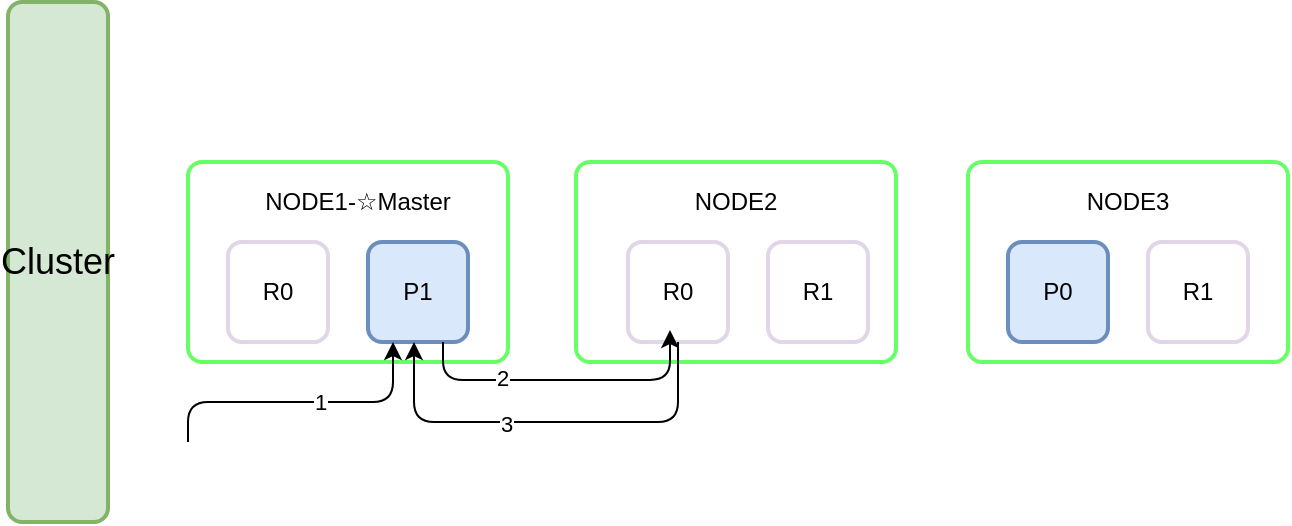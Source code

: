 <mxfile version="14.7.6" type="github">
  <diagram id="QjUY8rd6lTutOXnf1ftp" name="Page-1">
    <mxGraphModel dx="1038" dy="580" grid="0" gridSize="10" guides="1" tooltips="1" connect="1" arrows="1" fold="1" page="1" pageScale="1" pageWidth="827" pageHeight="1169" math="0" shadow="0">
      <root>
        <mxCell id="0" />
        <mxCell id="1" parent="0" />
        <mxCell id="_9kBscbex0TnuzICBj4Y-4" value="&lt;font style=&quot;font-size: 18px&quot;&gt;Cluster&lt;/font&gt;" style="rounded=1;whiteSpace=wrap;html=1;absoluteArcSize=1;arcSize=14;strokeWidth=2;fillColor=#d5e8d4;strokeColor=#82b366;" parent="1" vertex="1">
          <mxGeometry x="94" y="120" width="50" height="260" as="geometry" />
        </mxCell>
        <mxCell id="_9kBscbex0TnuzICBj4Y-5" value="" style="rounded=1;whiteSpace=wrap;html=1;absoluteArcSize=1;arcSize=14;strokeWidth=2;strokeColor=#66FF66;" parent="1" vertex="1">
          <mxGeometry x="184" y="200" width="160" height="100" as="geometry" />
        </mxCell>
        <mxCell id="_9kBscbex0TnuzICBj4Y-8" value="R0" style="rounded=1;whiteSpace=wrap;html=1;absoluteArcSize=1;arcSize=14;strokeWidth=2;strokeColor=#E1D5E7;" parent="1" vertex="1">
          <mxGeometry x="204" y="240" width="50" height="50" as="geometry" />
        </mxCell>
        <mxCell id="_9kBscbex0TnuzICBj4Y-9" value="" style="rounded=1;whiteSpace=wrap;html=1;absoluteArcSize=1;arcSize=14;strokeWidth=2;strokeColor=#66FF66;" parent="1" vertex="1">
          <mxGeometry x="378" y="200" width="160" height="100" as="geometry" />
        </mxCell>
        <mxCell id="_9kBscbex0TnuzICBj4Y-10" value="" style="rounded=1;whiteSpace=wrap;html=1;absoluteArcSize=1;arcSize=14;strokeWidth=2;strokeColor=#66FF66;" parent="1" vertex="1">
          <mxGeometry x="574" y="200" width="160" height="100" as="geometry" />
        </mxCell>
        <mxCell id="_9kBscbex0TnuzICBj4Y-12" value="P1" style="rounded=1;whiteSpace=wrap;html=1;absoluteArcSize=1;arcSize=14;strokeWidth=2;strokeColor=#6c8ebf;fillColor=#dae8fc;" parent="1" vertex="1">
          <mxGeometry x="274" y="240" width="50" height="50" as="geometry" />
        </mxCell>
        <mxCell id="_9kBscbex0TnuzICBj4Y-13" value="R0" style="rounded=1;whiteSpace=wrap;html=1;absoluteArcSize=1;arcSize=14;strokeWidth=2;strokeColor=#E1D5E7;" parent="1" vertex="1">
          <mxGeometry x="404" y="240" width="50" height="50" as="geometry" />
        </mxCell>
        <mxCell id="_9kBscbex0TnuzICBj4Y-14" value="R1" style="rounded=1;whiteSpace=wrap;html=1;absoluteArcSize=1;arcSize=14;strokeWidth=2;strokeColor=#E1D5E7;" parent="1" vertex="1">
          <mxGeometry x="474" y="240" width="50" height="50" as="geometry" />
        </mxCell>
        <mxCell id="_9kBscbex0TnuzICBj4Y-15" value="P0" style="rounded=1;whiteSpace=wrap;html=1;absoluteArcSize=1;arcSize=14;strokeWidth=2;strokeColor=#6c8ebf;fillColor=#dae8fc;" parent="1" vertex="1">
          <mxGeometry x="594" y="240" width="50" height="50" as="geometry" />
        </mxCell>
        <mxCell id="_9kBscbex0TnuzICBj4Y-16" value="R1" style="rounded=1;whiteSpace=wrap;html=1;absoluteArcSize=1;arcSize=14;strokeWidth=2;strokeColor=#E1D5E7;" parent="1" vertex="1">
          <mxGeometry x="664" y="240" width="50" height="50" as="geometry" />
        </mxCell>
        <mxCell id="_9kBscbex0TnuzICBj4Y-18" value="NODE1-☆Master" style="rounded=1;whiteSpace=wrap;html=1;absoluteArcSize=1;arcSize=14;strokeWidth=2;strokeColor=#FFFFFF;fillColor=none;" parent="1" vertex="1">
          <mxGeometry x="204" y="210" width="130" height="20" as="geometry" />
        </mxCell>
        <mxCell id="_9kBscbex0TnuzICBj4Y-20" value="NODE2" style="rounded=1;whiteSpace=wrap;html=1;absoluteArcSize=1;arcSize=14;strokeWidth=2;strokeColor=#FFFFFF;fillColor=none;" parent="1" vertex="1">
          <mxGeometry x="392.5" y="210" width="130" height="20" as="geometry" />
        </mxCell>
        <mxCell id="_9kBscbex0TnuzICBj4Y-21" value="NODE3" style="rounded=1;whiteSpace=wrap;html=1;absoluteArcSize=1;arcSize=14;strokeWidth=2;strokeColor=#FFFFFF;fillColor=none;" parent="1" vertex="1">
          <mxGeometry x="589" y="210" width="130" height="20" as="geometry" />
        </mxCell>
        <mxCell id="_9kBscbex0TnuzICBj4Y-26" value="1" style="edgeStyle=elbowEdgeStyle;elbow=vertical;endArrow=classic;html=1;entryX=0.25;entryY=1;entryDx=0;entryDy=0;strokeWidth=1;" parent="1" target="_9kBscbex0TnuzICBj4Y-12" edge="1">
          <mxGeometry x="0.128" width="50" height="50" relative="1" as="geometry">
            <mxPoint x="184" y="340" as="sourcePoint" />
            <mxPoint x="304" y="320" as="targetPoint" />
            <Array as="points">
              <mxPoint x="284" y="320" />
            </Array>
            <mxPoint as="offset" />
          </mxGeometry>
        </mxCell>
        <mxCell id="_9kBscbex0TnuzICBj4Y-27" value="" style="edgeStyle=elbowEdgeStyle;elbow=vertical;endArrow=classic;html=1;exitX=0.75;exitY=1;exitDx=0;exitDy=0;" parent="1" source="_9kBscbex0TnuzICBj4Y-12" edge="1">
          <mxGeometry width="50" height="50" relative="1" as="geometry">
            <mxPoint x="328" y="330" as="sourcePoint" />
            <mxPoint x="425" y="284" as="targetPoint" />
            <Array as="points">
              <mxPoint x="390" y="309" />
              <mxPoint x="427" y="319" />
              <mxPoint x="437" y="329" />
              <mxPoint x="444" y="340" />
              <mxPoint x="584" y="350" />
            </Array>
          </mxGeometry>
        </mxCell>
        <mxCell id="_9kBscbex0TnuzICBj4Y-28" value="2" style="edgeLabel;html=1;align=center;verticalAlign=middle;resizable=0;points=[];" parent="_9kBscbex0TnuzICBj4Y-27" vertex="1" connectable="0">
          <mxGeometry x="-0.386" y="1" relative="1" as="geometry">
            <mxPoint as="offset" />
          </mxGeometry>
        </mxCell>
        <mxCell id="DW1cIaRiwFKdWYMDDjzH-1" value="" style="edgeStyle=elbowEdgeStyle;elbow=vertical;endArrow=classic;html=1;strokeWidth=1;" edge="1" parent="1" source="_9kBscbex0TnuzICBj4Y-13">
          <mxGeometry x="0.128" width="50" height="50" relative="1" as="geometry">
            <mxPoint x="194" y="350" as="sourcePoint" />
            <mxPoint x="297" y="290" as="targetPoint" />
            <Array as="points">
              <mxPoint x="294" y="330" />
            </Array>
            <mxPoint as="offset" />
          </mxGeometry>
        </mxCell>
        <mxCell id="DW1cIaRiwFKdWYMDDjzH-2" value="3" style="edgeLabel;html=1;align=center;verticalAlign=middle;resizable=0;points=[];" vertex="1" connectable="0" parent="DW1cIaRiwFKdWYMDDjzH-1">
          <mxGeometry x="0.191" y="1" relative="1" as="geometry">
            <mxPoint as="offset" />
          </mxGeometry>
        </mxCell>
      </root>
    </mxGraphModel>
  </diagram>
</mxfile>
